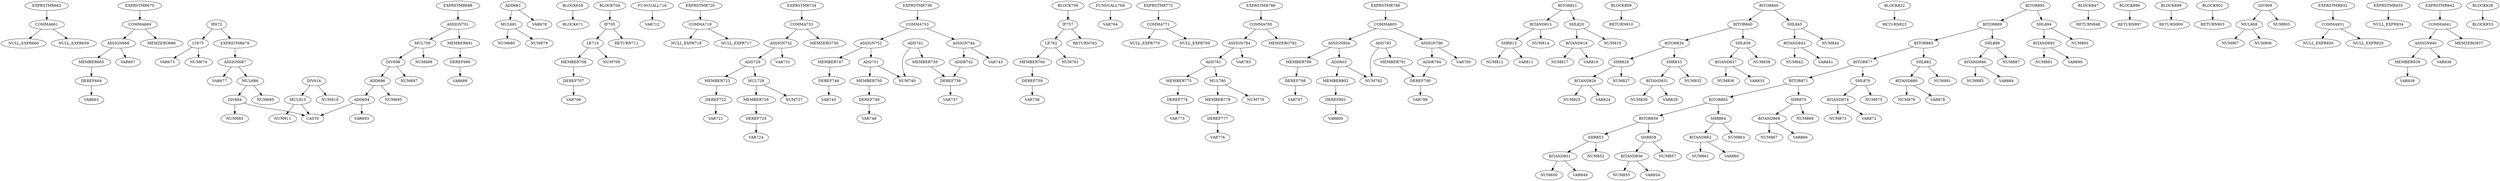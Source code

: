 digraph A { 
COMMA661 -> NULL_EXPR660
COMMA661 -> NULL_EXPR659
EXPRSTMR662 -> COMMA661
DEREF664 -> VAR663
MEMBER665 -> DEREF664
ASSIGN668 -> MEMBER665
ASSIGN668 -> VAR667
COMMA669 -> ASSIGN668
COMMA669 -> MEMZERO666
EXPRSTMR670 -> COMMA669
LT675 -> VAR673
LT675 -> NUM674
IF672 -> LT675
MUL681 -> NUM680
MUL681 -> NUM679
ADD682 -> MUL681
ADD682 -> VAR678
DIV684 -> NUM683
DIV684 -> CAST0
MUL686 -> NUM685
MUL686 -> DIV684
ASSIGN687 -> MUL686
ASSIGN687 -> VAR677
EXPRSTMR676 -> ASSIGN687
IF672 -> EXPRSTMR676
DEREF690 -> VAR689
MEMBER691 -> DEREF690
ADD694 -> VAR693
ADD694 -> CAST0
ADD696 -> NUM695
ADD696 -> ADD694
DIV698 -> NUM697
DIV698 -> ADD696
MUL700 -> NUM699
MUL700 -> DIV698
ASSIGN701 -> MUL700
ASSIGN701 -> MEMBER691
EXPRSTMR688 -> ASSIGN701
BLOCK658 -> BLOCK671
DEREF707 -> VAR706
MEMBER708 -> DEREF707
LE710 -> MEMBER708
LE710 -> NUM709
IF705 -> LE710
FUNCCALL716 -> VAR712
IF705 -> RETURN711
COMMA719 -> NULL_EXPR718
COMMA719 -> NULL_EXPR717
EXPRSTMR720 -> COMMA719
DEREF722 -> VAR721
MEMBER723 -> DEREF722
DEREF725 -> VAR724
MEMBER726 -> DEREF725
MUL728 -> NUM727
MUL728 -> MEMBER726
ADD729 -> MUL728
ADD729 -> MEMBER723
ASSIGN732 -> ADD729
ASSIGN732 -> VAR731
COMMA733 -> ASSIGN732
COMMA733 -> MEMZERO730
EXPRSTMR734 -> COMMA733
DEREF738 -> VAR737
MEMBER739 -> DEREF738
ADD741 -> NUM740
ADD741 -> MEMBER739
ADDR742 -> DEREF738
ASSIGN744 -> ADDR742
ASSIGN744 -> VAR743
DEREF746 -> VAR745
MEMBER747 -> DEREF746
DEREF749 -> VAR748
MEMBER750 -> DEREF749
ADD751 -> NUM740
ADD751 -> MEMBER750
ASSIGN752 -> ADD751
ASSIGN752 -> MEMBER747
COMMA753 -> ASSIGN752
COMMA753 -> ASSIGN744
EXPRSTMR736 -> COMMA753
BLOCK704 -> IF705
DEREF759 -> VAR758
MEMBER760 -> DEREF759
LE762 -> MEMBER760
LE762 -> NUM761
IF757 -> LE762
FUNCCALL768 -> VAR764
IF757 -> RETURN763
COMMA771 -> NULL_EXPR770
COMMA771 -> NULL_EXPR769
EXPRSTMR772 -> COMMA771
DEREF774 -> VAR773
MEMBER775 -> DEREF774
DEREF777 -> VAR776
MEMBER778 -> DEREF777
MUL780 -> NUM779
MUL780 -> MEMBER778
ADD781 -> MUL780
ADD781 -> MEMBER775
ASSIGN784 -> ADD781
ASSIGN784 -> VAR783
COMMA785 -> ASSIGN784
COMMA785 -> MEMZERO782
EXPRSTMR786 -> COMMA785
DEREF790 -> VAR789
MEMBER791 -> DEREF790
ADD793 -> NUM792
ADD793 -> MEMBER791
ADDR794 -> DEREF790
ASSIGN796 -> ADDR794
ASSIGN796 -> VAR795
DEREF798 -> VAR797
MEMBER799 -> DEREF798
DEREF801 -> VAR800
MEMBER802 -> DEREF801
ADD803 -> NUM792
ADD803 -> MEMBER802
ASSIGN804 -> ADD803
ASSIGN804 -> MEMBER799
COMMA805 -> ASSIGN804
COMMA805 -> ASSIGN796
EXPRSTMR788 -> COMMA805
BLOCK756 -> IF757
SHR813 -> NUM812
SHR813 -> VAR811
BITAND815 -> NUM814
BITAND815 -> SHR813
BITAND818 -> NUM817
BITAND818 -> VAR816
SHL820 -> NUM819
SHL820 -> BITAND818
BITOR821 -> SHL820
BITOR821 -> BITAND815
BLOCK809 -> RETURN810
BITAND826 -> NUM825
BITAND826 -> VAR824
SHR828 -> NUM827
SHR828 -> BITAND826
BITAND831 -> NUM830
BITAND831 -> VAR829
SHR833 -> NUM832
SHR833 -> BITAND831
BITOR834 -> SHR833
BITOR834 -> SHR828
BITAND837 -> NUM836
BITAND837 -> VAR835
SHL839 -> NUM838
SHL839 -> BITAND837
BITOR840 -> SHL839
BITOR840 -> BITOR834
BITAND843 -> NUM842
BITAND843 -> VAR841
SHL845 -> NUM844
SHL845 -> BITAND843
BITOR846 -> SHL845
BITOR846 -> BITOR840
BLOCK822 -> RETURN823
BITAND851 -> NUM850
BITAND851 -> VAR849
SHR853 -> NUM852
SHR853 -> BITAND851
BITAND856 -> NUM855
BITAND856 -> VAR854
SHR858 -> NUM857
SHR858 -> BITAND856
BITOR859 -> SHR858
BITOR859 -> SHR853
BITAND862 -> NUM861
BITAND862 -> VAR860
SHR864 -> NUM863
SHR864 -> BITAND862
BITOR865 -> SHR864
BITOR865 -> BITOR859
BITAND868 -> NUM867
BITAND868 -> VAR866
SHR870 -> NUM869
SHR870 -> BITAND868
BITOR871 -> SHR870
BITOR871 -> BITOR865
BITAND874 -> NUM873
BITAND874 -> VAR872
SHL876 -> NUM875
SHL876 -> BITAND874
BITOR877 -> SHL876
BITOR877 -> BITOR871
BITAND880 -> NUM879
BITAND880 -> VAR878
SHL882 -> NUM881
SHL882 -> BITAND880
BITOR883 -> SHL882
BITOR883 -> BITOR877
BITAND886 -> NUM885
BITAND886 -> VAR884
SHL888 -> NUM887
SHL888 -> BITAND886
BITOR889 -> SHL888
BITOR889 -> BITOR883
BITAND892 -> NUM891
BITAND892 -> VAR890
SHL894 -> NUM893
SHL894 -> BITAND892
BITOR895 -> SHL894
BITOR895 -> BITOR889
BLOCK847 -> RETURN848
BLOCK896 -> RETURN897
BLOCK899 -> RETURN900
BLOCK902 -> RETURN903
MUL908 -> NUM907
MUL908 -> NUM906
DIV909 -> MUL908
DIV909 -> NUM905
MUL913 -> CAST0
MUL913 -> NUM911
DIV914 -> MUL913
DIV914 -> NUM910
COMMA931 -> NULL_EXPR930
COMMA931 -> NULL_EXPR929
EXPRSTMR932 -> COMMA931
EXPRSTMR935 -> NULL_EXPR934
MEMBER939 -> VAR938
ASSIGN940 -> VAR936
ASSIGN940 -> MEMBER939
COMMA941 -> ASSIGN940
COMMA941 -> MEMZERO937
EXPRSTMR942 -> COMMA941
BLOCK928 -> BLOCK933
}
